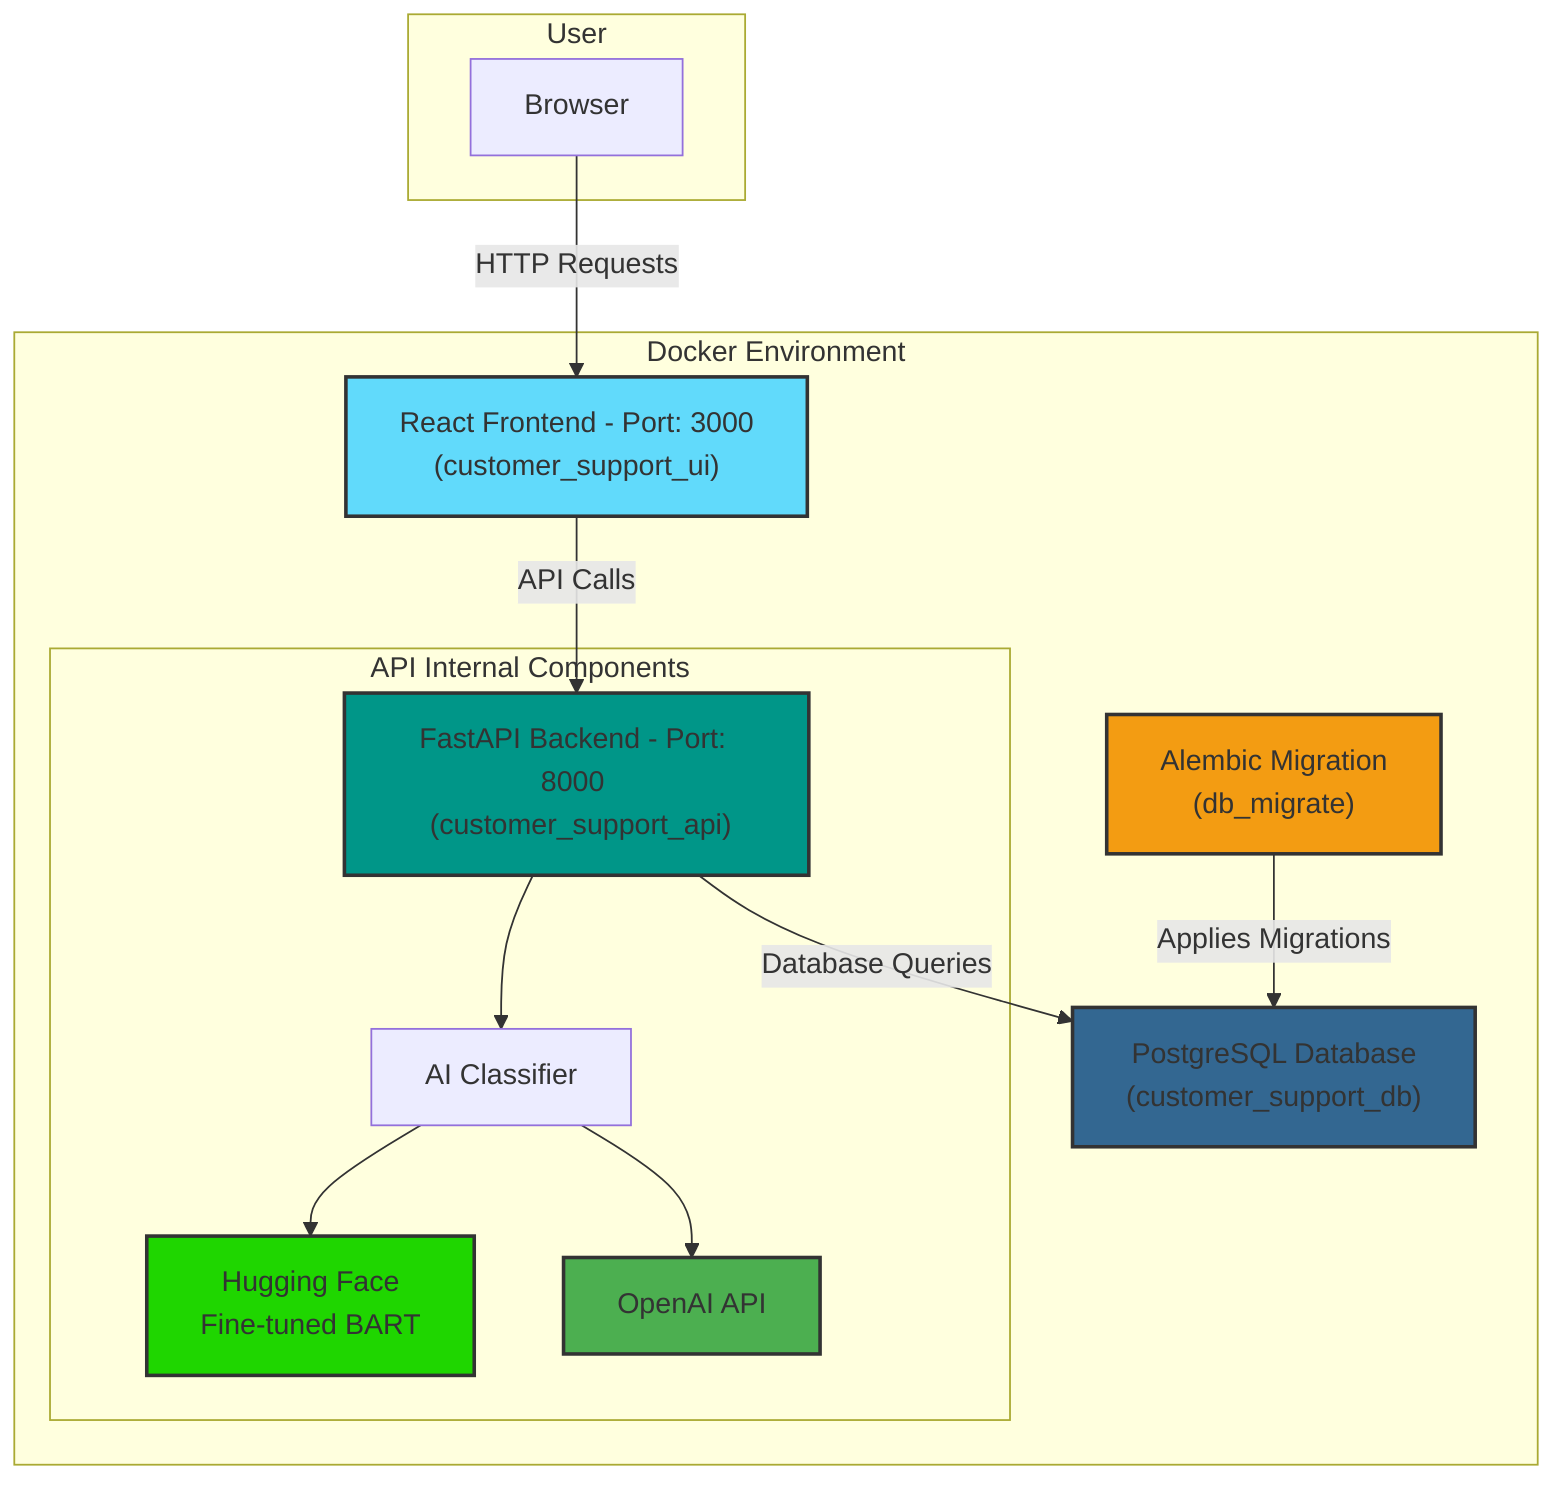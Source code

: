 graph TD;
    subgraph "User"
        browser[Browser]
    end

    subgraph "Docker Environment"
        ui["React Frontend - Port: 3000 <br> (customer_support_ui)"]
        api["FastAPI Backend - Port: 8000 <br> (customer_support_api)"]
        db["PostgreSQL Database <br> (customer_support_db)"]
        migrate["Alembic Migration <br> (db_migrate)"]

        subgraph "API Internal Components"
            api --> ai_classifier["AI Classifier"]
            ai_classifier --> hf["Hugging Face <br> Fine-tuned BART"]
            ai_classifier --> openai["OpenAI API"]
        end
    end

    browser -->|"HTTP Requests"|ui
    ui -->|"API Calls"| api
    api -->|"Database Queries"| db
    migrate -->|"Applies Migrations"| db

    style ui fill:#61DAFB,stroke:#333,stroke-width:2px
    style api fill:#009688,stroke:#333,stroke-width:2px
    style db fill:#336791,stroke:#333,stroke-width:2px
    style migrate fill:#f39c12,stroke:#333,stroke-width:2px
    style hf fill:#1FD600,stroke:#333,stroke-width:2px
    style openai fill:#4CAF50,stroke:#333,stroke-width:2px